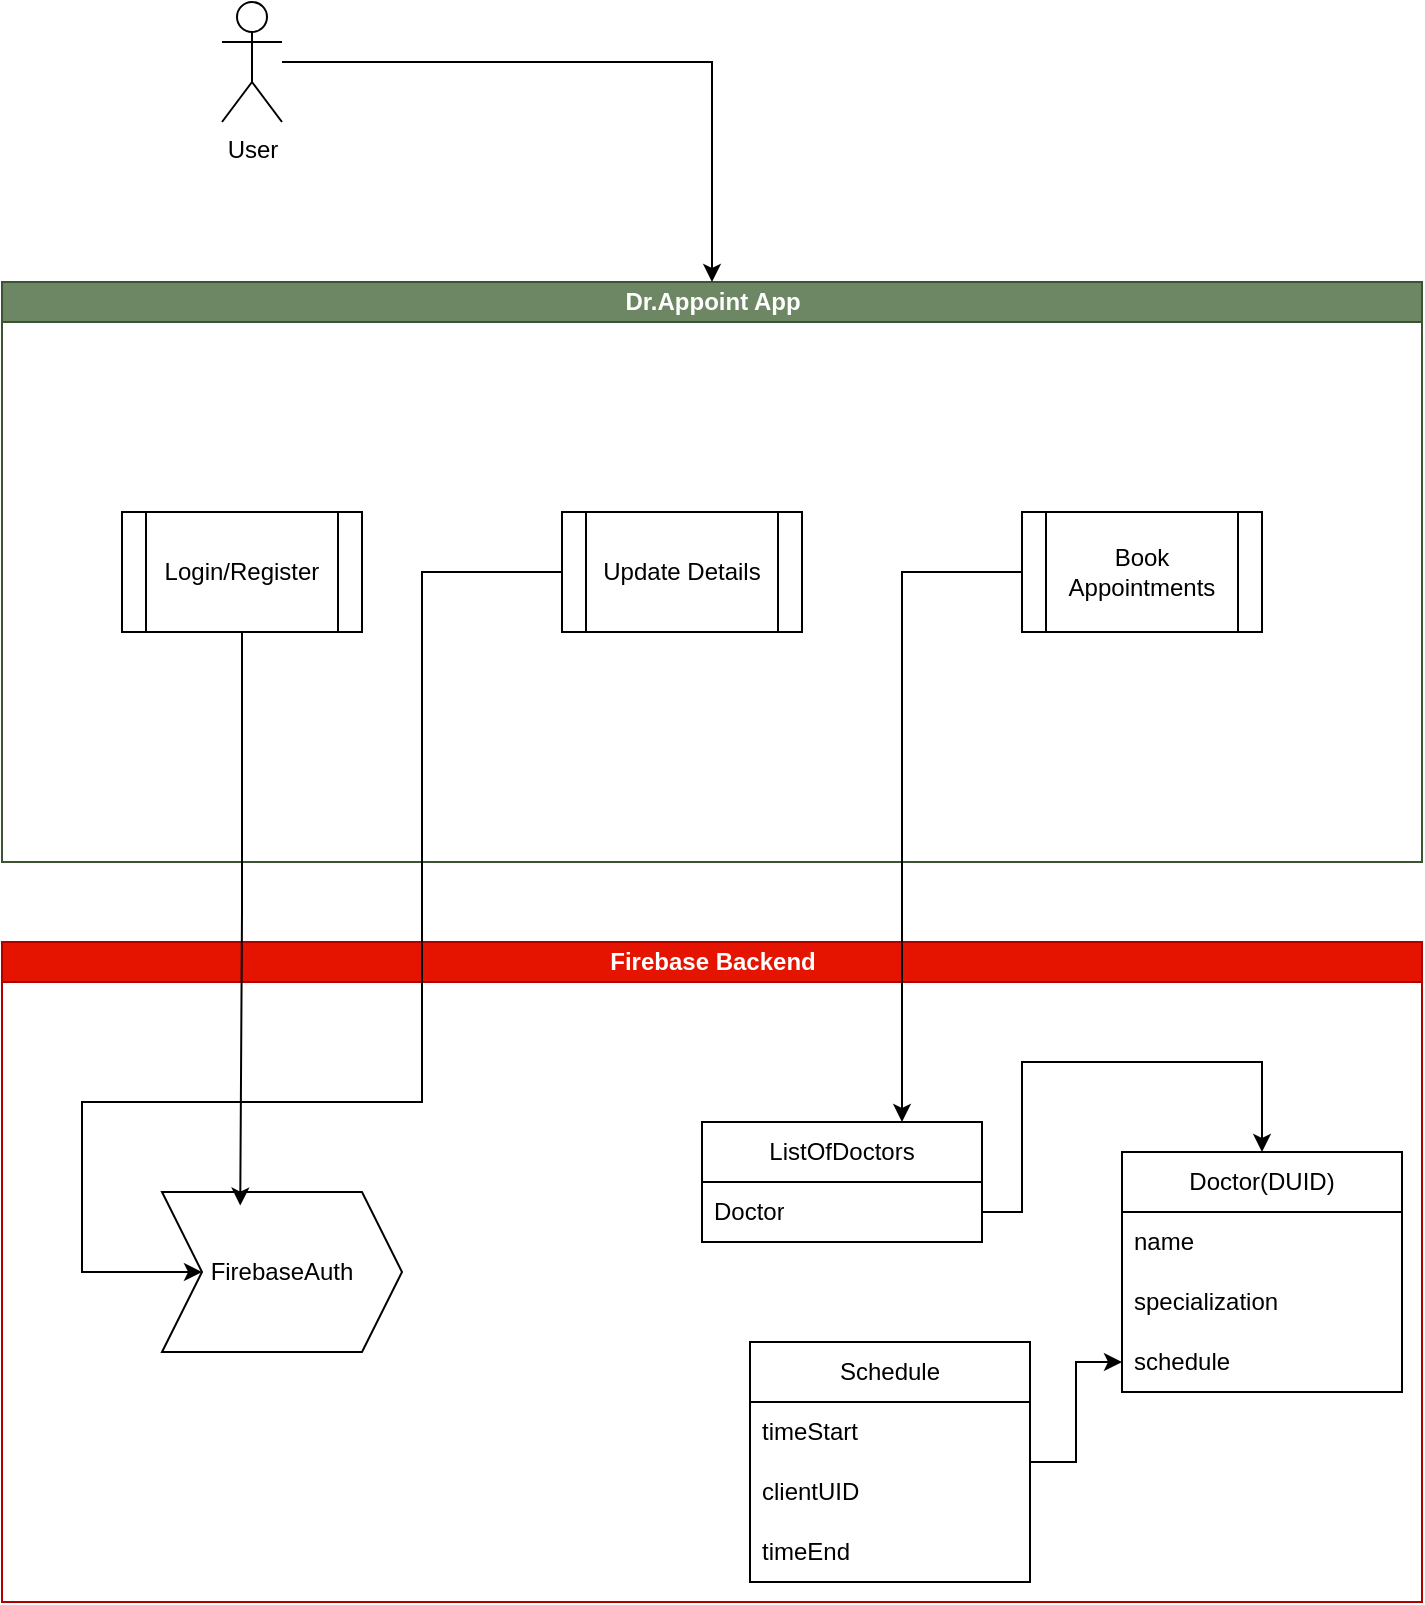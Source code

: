 <mxfile version="20.8.20" type="github">
  <diagram id="prtHgNgQTEPvFCAcTncT" name="Page-1">
    <mxGraphModel dx="1035" dy="560" grid="1" gridSize="10" guides="1" tooltips="1" connect="1" arrows="1" fold="1" page="1" pageScale="1" pageWidth="827" pageHeight="1169" math="0" shadow="0">
      <root>
        <mxCell id="0" />
        <mxCell id="1" parent="0" />
        <mxCell id="dNxyNK7c78bLwvsdeMH5-11" value="Dr.Appoint App" style="swimlane;html=1;startSize=20;horizontal=1;containerType=tree;glass=0;fillColor=#6d8764;fontColor=#ffffff;strokeColor=#3A5431;" parent="1" vertex="1">
          <mxGeometry x="40" y="150" width="710" height="290" as="geometry" />
        </mxCell>
        <mxCell id="rOMZs_w_5i2BXFfwV2N0-2" value="Login/Register" style="shape=process;whiteSpace=wrap;html=1;backgroundOutline=1;" vertex="1" parent="dNxyNK7c78bLwvsdeMH5-11">
          <mxGeometry x="60" y="115" width="120" height="60" as="geometry" />
        </mxCell>
        <mxCell id="rOMZs_w_5i2BXFfwV2N0-3" value="Update Details" style="shape=process;whiteSpace=wrap;html=1;backgroundOutline=1;" vertex="1" parent="dNxyNK7c78bLwvsdeMH5-11">
          <mxGeometry x="280" y="115" width="120" height="60" as="geometry" />
        </mxCell>
        <mxCell id="rOMZs_w_5i2BXFfwV2N0-4" value="Book Appointments" style="shape=process;whiteSpace=wrap;html=1;backgroundOutline=1;" vertex="1" parent="dNxyNK7c78bLwvsdeMH5-11">
          <mxGeometry x="510" y="115" width="120" height="60" as="geometry" />
        </mxCell>
        <mxCell id="rOMZs_w_5i2BXFfwV2N0-26" style="edgeStyle=orthogonalEdgeStyle;rounded=0;orthogonalLoop=1;jettySize=auto;html=1;entryX=0.5;entryY=0;entryDx=0;entryDy=0;" edge="1" parent="1" source="rOMZs_w_5i2BXFfwV2N0-1" target="dNxyNK7c78bLwvsdeMH5-11">
          <mxGeometry relative="1" as="geometry">
            <Array as="points">
              <mxPoint x="395" y="40" />
            </Array>
          </mxGeometry>
        </mxCell>
        <mxCell id="rOMZs_w_5i2BXFfwV2N0-1" value="User" style="shape=umlActor;verticalLabelPosition=bottom;verticalAlign=top;html=1;outlineConnect=0;" vertex="1" parent="1">
          <mxGeometry x="150" y="10" width="30" height="60" as="geometry" />
        </mxCell>
        <mxCell id="rOMZs_w_5i2BXFfwV2N0-5" value="Firebase Backend" style="swimlane;html=1;startSize=20;horizontal=1;containerType=tree;glass=0;fillColor=#e51400;strokeColor=#B20000;fillStyle=solid;fontColor=#ffffff;" vertex="1" parent="1">
          <mxGeometry x="40" y="480" width="710" height="330" as="geometry" />
        </mxCell>
        <mxCell id="rOMZs_w_5i2BXFfwV2N0-9" value="Doctor(DUID)" style="swimlane;fontStyle=0;childLayout=stackLayout;horizontal=1;startSize=30;horizontalStack=0;resizeParent=1;resizeParentMax=0;resizeLast=0;collapsible=1;marginBottom=0;whiteSpace=wrap;html=1;" vertex="1" parent="rOMZs_w_5i2BXFfwV2N0-5">
          <mxGeometry x="560" y="105" width="140" height="120" as="geometry" />
        </mxCell>
        <mxCell id="rOMZs_w_5i2BXFfwV2N0-10" value="name" style="text;strokeColor=none;fillColor=none;align=left;verticalAlign=middle;spacingLeft=4;spacingRight=4;overflow=hidden;points=[[0,0.5],[1,0.5]];portConstraint=eastwest;rotatable=0;whiteSpace=wrap;html=1;" vertex="1" parent="rOMZs_w_5i2BXFfwV2N0-9">
          <mxGeometry y="30" width="140" height="30" as="geometry" />
        </mxCell>
        <mxCell id="rOMZs_w_5i2BXFfwV2N0-11" value="specialization" style="text;strokeColor=none;fillColor=none;align=left;verticalAlign=middle;spacingLeft=4;spacingRight=4;overflow=hidden;points=[[0,0.5],[1,0.5]];portConstraint=eastwest;rotatable=0;whiteSpace=wrap;html=1;" vertex="1" parent="rOMZs_w_5i2BXFfwV2N0-9">
          <mxGeometry y="60" width="140" height="30" as="geometry" />
        </mxCell>
        <mxCell id="rOMZs_w_5i2BXFfwV2N0-12" value="schedule" style="text;strokeColor=none;fillColor=none;align=left;verticalAlign=middle;spacingLeft=4;spacingRight=4;overflow=hidden;points=[[0,0.5],[1,0.5]];portConstraint=eastwest;rotatable=0;whiteSpace=wrap;html=1;" vertex="1" parent="rOMZs_w_5i2BXFfwV2N0-9">
          <mxGeometry y="90" width="140" height="30" as="geometry" />
        </mxCell>
        <mxCell id="rOMZs_w_5i2BXFfwV2N0-25" style="edgeStyle=orthogonalEdgeStyle;rounded=0;orthogonalLoop=1;jettySize=auto;html=1;" edge="1" parent="rOMZs_w_5i2BXFfwV2N0-5" source="rOMZs_w_5i2BXFfwV2N0-13" target="rOMZs_w_5i2BXFfwV2N0-12">
          <mxGeometry relative="1" as="geometry" />
        </mxCell>
        <mxCell id="rOMZs_w_5i2BXFfwV2N0-13" value="Schedule" style="swimlane;fontStyle=0;childLayout=stackLayout;horizontal=1;startSize=30;horizontalStack=0;resizeParent=1;resizeParentMax=0;resizeLast=0;collapsible=1;marginBottom=0;whiteSpace=wrap;html=1;" vertex="1" parent="rOMZs_w_5i2BXFfwV2N0-5">
          <mxGeometry x="374" y="200" width="140" height="120" as="geometry" />
        </mxCell>
        <mxCell id="rOMZs_w_5i2BXFfwV2N0-14" value="timeStart" style="text;strokeColor=none;fillColor=none;align=left;verticalAlign=middle;spacingLeft=4;spacingRight=4;overflow=hidden;points=[[0,0.5],[1,0.5]];portConstraint=eastwest;rotatable=0;whiteSpace=wrap;html=1;" vertex="1" parent="rOMZs_w_5i2BXFfwV2N0-13">
          <mxGeometry y="30" width="140" height="30" as="geometry" />
        </mxCell>
        <mxCell id="rOMZs_w_5i2BXFfwV2N0-15" value="clientUID" style="text;strokeColor=none;fillColor=none;align=left;verticalAlign=middle;spacingLeft=4;spacingRight=4;overflow=hidden;points=[[0,0.5],[1,0.5]];portConstraint=eastwest;rotatable=0;whiteSpace=wrap;html=1;" vertex="1" parent="rOMZs_w_5i2BXFfwV2N0-13">
          <mxGeometry y="60" width="140" height="30" as="geometry" />
        </mxCell>
        <mxCell id="rOMZs_w_5i2BXFfwV2N0-16" value="timeEnd" style="text;strokeColor=none;fillColor=none;align=left;verticalAlign=middle;spacingLeft=4;spacingRight=4;overflow=hidden;points=[[0,0.5],[1,0.5]];portConstraint=eastwest;rotatable=0;whiteSpace=wrap;html=1;" vertex="1" parent="rOMZs_w_5i2BXFfwV2N0-13">
          <mxGeometry y="90" width="140" height="30" as="geometry" />
        </mxCell>
        <mxCell id="rOMZs_w_5i2BXFfwV2N0-19" value="FirebaseAuth" style="shape=step;perimeter=stepPerimeter;whiteSpace=wrap;html=1;fixedSize=1;" vertex="1" parent="rOMZs_w_5i2BXFfwV2N0-5">
          <mxGeometry x="80" y="125" width="120" height="80" as="geometry" />
        </mxCell>
        <mxCell id="rOMZs_w_5i2BXFfwV2N0-30" value="ListOfDoctors" style="swimlane;fontStyle=0;childLayout=stackLayout;horizontal=1;startSize=30;horizontalStack=0;resizeParent=1;resizeParentMax=0;resizeLast=0;collapsible=1;marginBottom=0;whiteSpace=wrap;html=1;" vertex="1" parent="rOMZs_w_5i2BXFfwV2N0-5">
          <mxGeometry x="350" y="90" width="140" height="60" as="geometry" />
        </mxCell>
        <mxCell id="rOMZs_w_5i2BXFfwV2N0-31" value="Doctor" style="text;strokeColor=none;fillColor=none;align=left;verticalAlign=middle;spacingLeft=4;spacingRight=4;overflow=hidden;points=[[0,0.5],[1,0.5]];portConstraint=eastwest;rotatable=0;whiteSpace=wrap;html=1;" vertex="1" parent="rOMZs_w_5i2BXFfwV2N0-30">
          <mxGeometry y="30" width="140" height="30" as="geometry" />
        </mxCell>
        <mxCell id="rOMZs_w_5i2BXFfwV2N0-35" style="edgeStyle=orthogonalEdgeStyle;rounded=0;orthogonalLoop=1;jettySize=auto;html=1;" edge="1" parent="rOMZs_w_5i2BXFfwV2N0-5" source="rOMZs_w_5i2BXFfwV2N0-31" target="rOMZs_w_5i2BXFfwV2N0-9">
          <mxGeometry relative="1" as="geometry">
            <Array as="points">
              <mxPoint x="510" y="135" />
              <mxPoint x="510" y="60" />
              <mxPoint x="630" y="60" />
            </Array>
          </mxGeometry>
        </mxCell>
        <mxCell id="rOMZs_w_5i2BXFfwV2N0-21" style="edgeStyle=orthogonalEdgeStyle;rounded=0;orthogonalLoop=1;jettySize=auto;html=1;entryX=0.326;entryY=0.085;entryDx=0;entryDy=0;entryPerimeter=0;" edge="1" parent="1" source="rOMZs_w_5i2BXFfwV2N0-2" target="rOMZs_w_5i2BXFfwV2N0-19">
          <mxGeometry relative="1" as="geometry" />
        </mxCell>
        <mxCell id="rOMZs_w_5i2BXFfwV2N0-24" style="edgeStyle=orthogonalEdgeStyle;rounded=0;orthogonalLoop=1;jettySize=auto;html=1;entryX=0;entryY=0.5;entryDx=0;entryDy=0;" edge="1" parent="1" source="rOMZs_w_5i2BXFfwV2N0-3" target="rOMZs_w_5i2BXFfwV2N0-19">
          <mxGeometry relative="1" as="geometry">
            <Array as="points">
              <mxPoint x="250" y="295" />
              <mxPoint x="250" y="560" />
              <mxPoint x="80" y="560" />
              <mxPoint x="80" y="645" />
            </Array>
          </mxGeometry>
        </mxCell>
        <mxCell id="rOMZs_w_5i2BXFfwV2N0-36" style="edgeStyle=orthogonalEdgeStyle;rounded=0;orthogonalLoop=1;jettySize=auto;html=1;" edge="1" parent="1" source="rOMZs_w_5i2BXFfwV2N0-4" target="rOMZs_w_5i2BXFfwV2N0-30">
          <mxGeometry relative="1" as="geometry">
            <Array as="points">
              <mxPoint x="490" y="295" />
            </Array>
          </mxGeometry>
        </mxCell>
      </root>
    </mxGraphModel>
  </diagram>
</mxfile>
